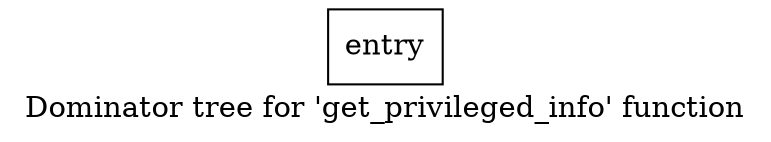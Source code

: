 digraph "Dominator tree for 'get_privileged_info' function" {
	label="Dominator tree for 'get_privileged_info' function";

	Node0x563d9835d890 [shape=record,label="{entry}"];
}
